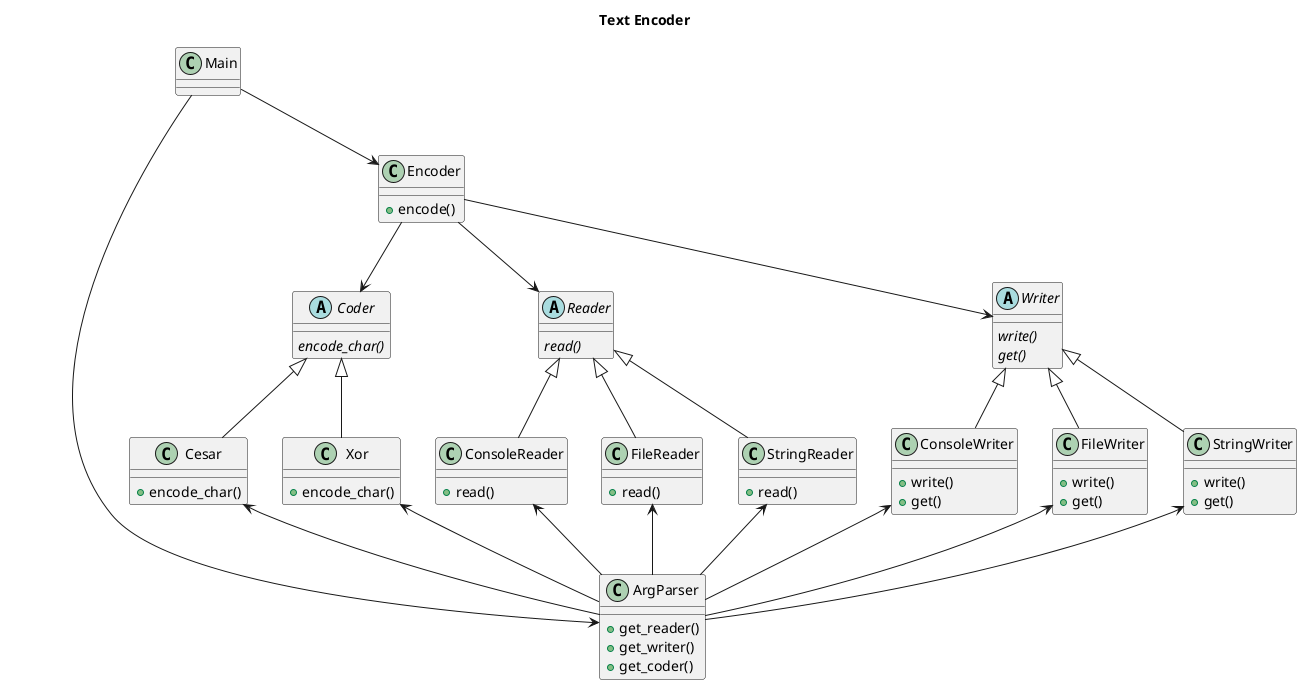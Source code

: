 @startuml

title Text Encoder

class Main {
}

Main --> ArgParser
Main --> Encoder

ArgParser -Up-> StringReader
ArgParser -Up-> StringWriter
ArgParser -Up-> FileReader
ArgParser -Up-> FileWriter
ArgParser -Up-> ConsoleReader
ArgParser -Up-> ConsoleWriter
ArgParser -Up-> Xor
ArgParser -Up-> Cesar

class ArgParser {
  +get_reader()
  +get_writer()
  +get_coder()
}


class Encoder {
  +encode()
}

Encoder --> Coder

abstract class Coder {
  {abstract}encode_char()
}
Coder <|-- Cesar
Coder <|-- Xor

class Cesar {
  +encode_char()
}
class Xor {
  +encode_char()
}

Encoder --> Reader
Encoder --> Writer

abstract class Reader {
  {abstract} read()
}

abstract class Writer {
  {abstract} write()
  {abstract} get()
}

Reader <|-- StringReader
Reader <|-- FileReader
Reader <|-- ConsoleReader

class StringReader {
  +read()
}

class FileReader {
  +read()
}

class ConsoleReader {
  +read()
}

Writer <|-- StringWriter
Writer <|-- FileWriter
Writer <|-- ConsoleWriter

class StringWriter {
  +write()
  +get()
}

class FileWriter {
  +write()
  +get()
}

class ConsoleWriter {
  +write()
  +get()
}

@enduml
